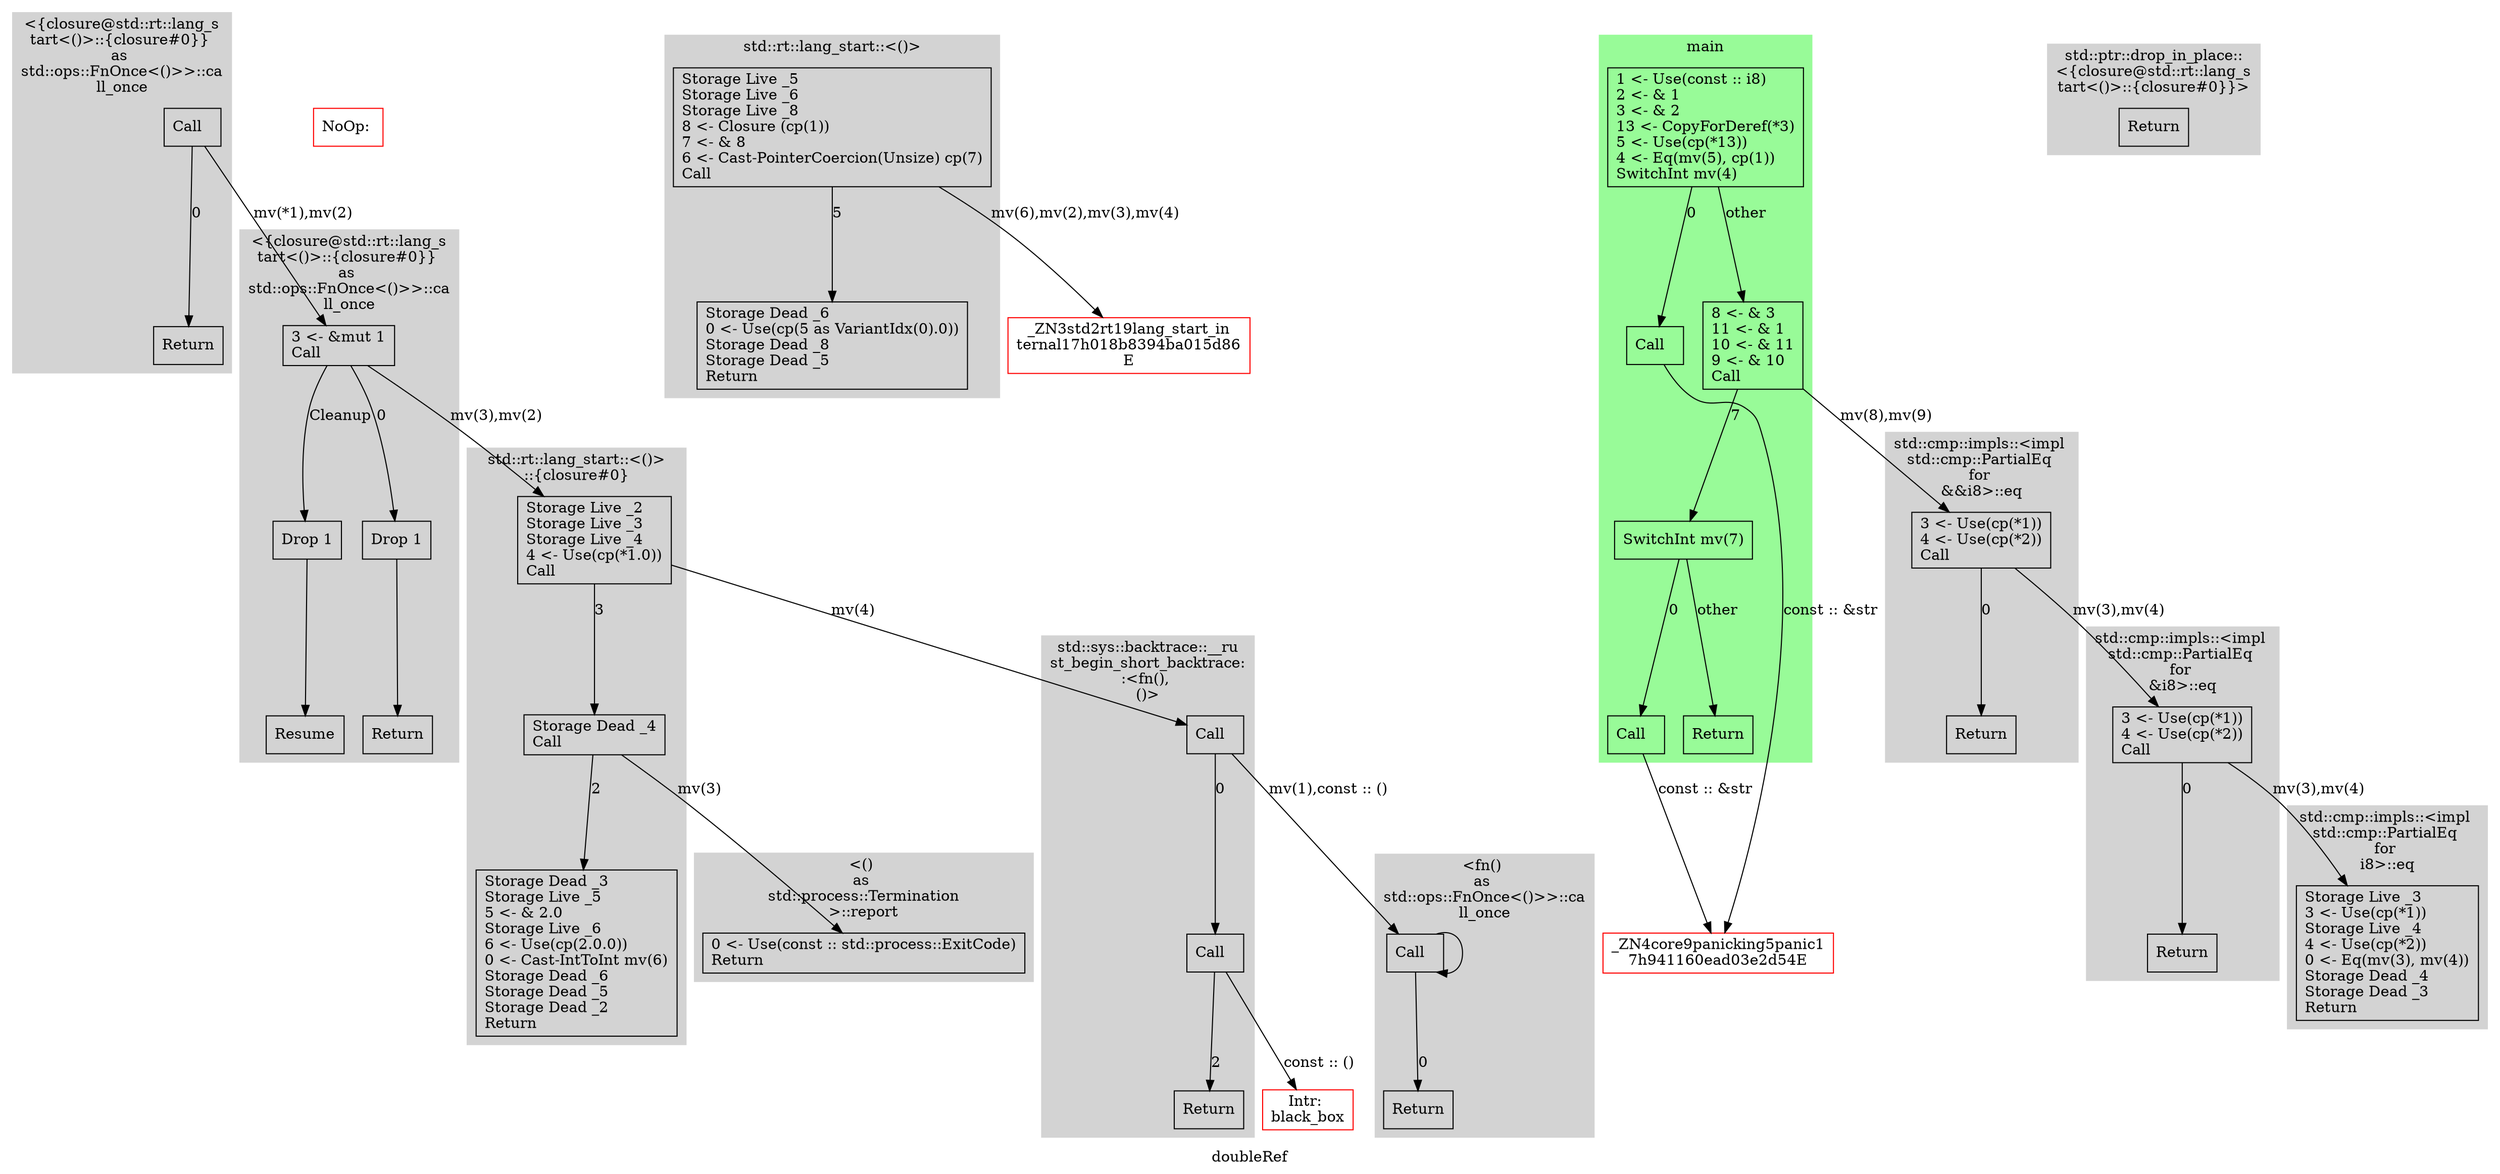 digraph {
  label="doubleRef";
  node [shape=rectangle];
  X3c6542d96320ad67_0 [label="Intr: \nblack_box", color=red];
  X8b0ac2e54b9a91_0 [label="NoOp: ", color=red];
  Xc987e5ecea6cc82b_0 [label="_ZN3std2rt19lang_start_in\nternal17h018b8394ba015d86\nE", color=red];
  Xac08878333d72e42_0 [label="_ZN4core9panicking5panic1\n7h941160ead03e2d54E", color=red];
  subgraph cluster_0 {
    label="std::rt::lang_start::<()>";
    style="filled";
    color=lightgray;
    Xbd299000b2add6c9_0 -> Xbd299000b2add6c9_1 [label="5"];
    Xbd299000b2add6c9_0 [label="Storage Live _5\lStorage Live _6\lStorage Live _8\l8 <- Closure (cp(1))\l7 <- & 8\l6 <- Cast-PointerCoercion(Unsize) cp(7)\lCall\l"];
    Xbd299000b2add6c9_1 [label="Storage Dead _6\l0 <- Use(cp(5 as VariantIdx(0).0))\lStorage Dead _8\lStorage Dead _5\lReturn\l"];
  }
  Xbd299000b2add6c9_0 -> Xc987e5ecea6cc82b_0 [label="mv(6),mv(2),mv(3),mv(4)"];
  subgraph cluster_1 {
    label="std::sys::backtrace::__ru\nst_begin_short_backtrace:\n:<fn(), \n()>";
    style="filled";
    color=lightgray;
    X3ba7b18402fcf308_0 -> X3ba7b18402fcf308_1 [label="0"];
    X3ba7b18402fcf308_0 [label="Call\l"];
    X3ba7b18402fcf308_1 -> X3ba7b18402fcf308_2 [label="2"];
    X3ba7b18402fcf308_1 [label="Call\l"];
    X3ba7b18402fcf308_2 [label="Return\l"];
  }
  X3ba7b18402fcf308_0 -> X6791ad66ae25c2c6_0 [label="mv(1),const :: ()"];
  X3ba7b18402fcf308_1 -> X3c6542d96320ad67_0 [label="const :: ()"];
  subgraph cluster_2 {
    label="<{closure@std::rt::lang_s\ntart<()>::{closure#0}} \nas \nstd::ops::FnOnce<()>>::ca\nll_once";
    style="filled";
    color=lightgray;
    X6caab78df6a04d46_0 -> X6caab78df6a04d46_3 [label="Cleanup"];
    X6caab78df6a04d46_0 -> X6caab78df6a04d46_1 [label="0"];
    X6caab78df6a04d46_0 [label="3 <- &mut 1\lCall\l"];
    X6caab78df6a04d46_1 -> X6caab78df6a04d46_2;
    X6caab78df6a04d46_1 [label="Drop 1\l"];
    X6caab78df6a04d46_2 [label="Return\l"];
    X6caab78df6a04d46_3 -> X6caab78df6a04d46_4;
    X6caab78df6a04d46_3 [label="Drop 1\l"];
    X6caab78df6a04d46_4 [label="Resume\l"];
  }
  X6caab78df6a04d46_0 -> X3b93ed1388248238_0 [label="mv(3),mv(2)"];
  subgraph cluster_3 {
    label="std::cmp::impls::<impl \nstd::cmp::PartialEq \nfor \ni8>::eq";
    style="filled";
    color=lightgray;
    X306f7be73fcb3e03_0 [label="Storage Live _3\l3 <- Use(cp(*1))\lStorage Live _4\l4 <- Use(cp(*2))\l0 <- Eq(mv(3), mv(4))\lStorage Dead _4\lStorage Dead _3\lReturn\l"];
  }
  subgraph cluster_4 {
    label="<() \nas \nstd::process::Termination\n>::report";
    style="filled";
    color=lightgray;
    X24ab9dbad4d15cdb_0 [label="0 <- Use(const :: std::process::ExitCode)\lReturn\l"];
  }
  subgraph cluster_5 {
    label="main";
    style="filled";
    color=palegreen;
    X27bbcab3f64c86d7_0 -> X27bbcab3f64c86d7_2 [label="0"];
    X27bbcab3f64c86d7_0 -> X27bbcab3f64c86d7_1 [label="other"];
    X27bbcab3f64c86d7_0 [label="1 <- Use(const :: i8)\l2 <- & 1\l3 <- & 2\l13 <- CopyForDeref(*3)\l5 <- Use(cp(*13))\l4 <- Eq(mv(5), cp(1))\lSwitchInt mv(4)\l"];
    X27bbcab3f64c86d7_1 -> X27bbcab3f64c86d7_3 [label="7"];
    X27bbcab3f64c86d7_1 [label="8 <- & 3\l11 <- & 1\l10 <- & 11\l9 <- & 10\lCall\l"];
    X27bbcab3f64c86d7_2 [label="Call\l"];
    X27bbcab3f64c86d7_3 -> X27bbcab3f64c86d7_5 [label="0"];
    X27bbcab3f64c86d7_3 -> X27bbcab3f64c86d7_4 [label="other"];
    X27bbcab3f64c86d7_3 [label="SwitchInt mv(7)\l"];
    X27bbcab3f64c86d7_4 [label="Return\l"];
    X27bbcab3f64c86d7_5 [label="Call\l"];
  }
  X27bbcab3f64c86d7_1 -> Xbfcd765f3e7d7ff4_0 [label="mv(8),mv(9)"];
  X27bbcab3f64c86d7_2 -> Xac08878333d72e42_0 [label="const :: &str"];
  X27bbcab3f64c86d7_5 -> Xac08878333d72e42_0 [label="const :: &str"];
  subgraph cluster_6 {
    label="<fn() \nas \nstd::ops::FnOnce<()>>::ca\nll_once";
    style="filled";
    color=lightgray;
    X6791ad66ae25c2c6_0 -> X6791ad66ae25c2c6_1 [label="0"];
    X6791ad66ae25c2c6_0 [label="Call\l"];
    X6791ad66ae25c2c6_1 [label="Return\l"];
  }
  X6791ad66ae25c2c6_0 -> X6791ad66ae25c2c6_0: 1 [label=""];
  subgraph cluster_7 {
    label="<{closure@std::rt::lang_s\ntart<()>::{closure#0}} \nas \nstd::ops::FnOnce<()>>::ca\nll_once";
    style="filled";
    color=lightgray;
    X5f947730f4358238_0 -> X5f947730f4358238_1 [label="0"];
    X5f947730f4358238_0 [label="Call\l"];
    X5f947730f4358238_1 [label="Return\l"];
  }
  X5f947730f4358238_0 -> X6caab78df6a04d46_0 [label="mv(*1),mv(2)"];
  subgraph cluster_8 {
    label="std::cmp::impls::<impl \nstd::cmp::PartialEq \nfor \n&i8>::eq";
    style="filled";
    color=lightgray;
    Xf61d9d7989260c39_0 -> Xf61d9d7989260c39_1 [label="0"];
    Xf61d9d7989260c39_0 [label="3 <- Use(cp(*1))\l4 <- Use(cp(*2))\lCall\l"];
    Xf61d9d7989260c39_1 [label="Return\l"];
  }
  Xf61d9d7989260c39_0 -> X306f7be73fcb3e03_0 [label="mv(3),mv(4)"];
  subgraph cluster_9 {
    label="std::ptr::drop_in_place::\n<{closure@std::rt::lang_s\ntart<()>::{closure#0}}>";
    style="filled";
    color=lightgray;
    X753c42307ad207a_0 [label="Return\l"];
  }
  subgraph cluster_10 {
    label="std::rt::lang_start::<()>\n::{closure#0}";
    style="filled";
    color=lightgray;
    X3b93ed1388248238_0 -> X3b93ed1388248238_1 [label="3"];
    X3b93ed1388248238_0 [label="Storage Live _2\lStorage Live _3\lStorage Live _4\l4 <- Use(cp(*1.0))\lCall\l"];
    X3b93ed1388248238_1 -> X3b93ed1388248238_2 [label="2"];
    X3b93ed1388248238_1 [label="Storage Dead _4\lCall\l"];
    X3b93ed1388248238_2 [label="Storage Dead _3\lStorage Live _5\l5 <- & 2.0\lStorage Live _6\l6 <- Use(cp(2.0.0))\l0 <- Cast-IntToInt mv(6)\lStorage Dead _6\lStorage Dead _5\lStorage Dead _2\lReturn\l"];
  }
  X3b93ed1388248238_0 -> X3ba7b18402fcf308_0 [label="mv(4)"];
  X3b93ed1388248238_1 -> X24ab9dbad4d15cdb_0 [label="mv(3)"];
  subgraph cluster_11 {
    label="std::cmp::impls::<impl \nstd::cmp::PartialEq \nfor \n&&i8>::eq";
    style="filled";
    color=lightgray;
    Xbfcd765f3e7d7ff4_0 -> Xbfcd765f3e7d7ff4_1 [label="0"];
    Xbfcd765f3e7d7ff4_0 [label="3 <- Use(cp(*1))\l4 <- Use(cp(*2))\lCall\l"];
    Xbfcd765f3e7d7ff4_1 [label="Return\l"];
  }
  Xbfcd765f3e7d7ff4_0 -> Xf61d9d7989260c39_0 [label="mv(3),mv(4)"];
}

